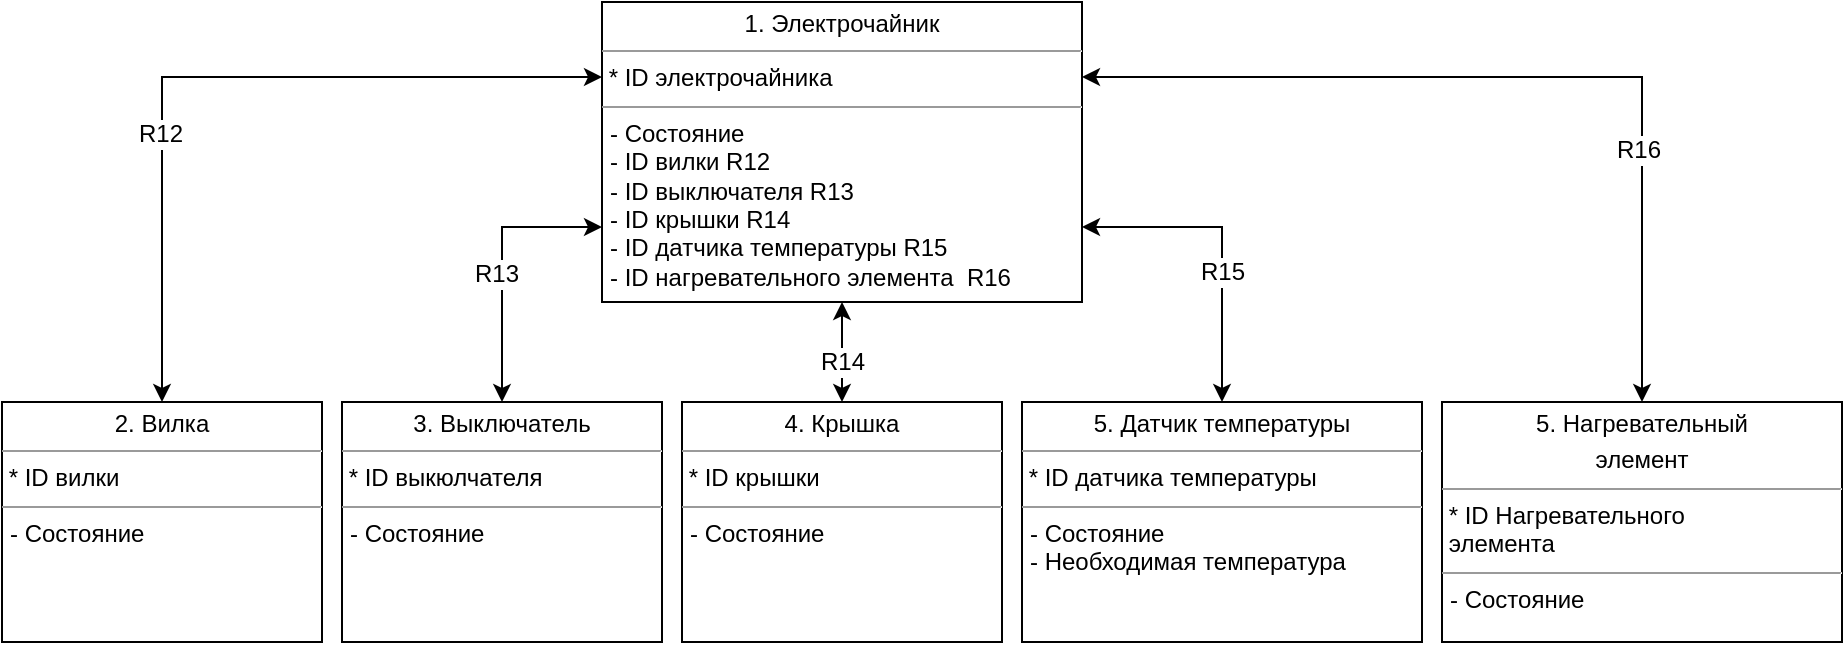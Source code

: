 <mxfile version="10.7.7" type="device"><diagram id="KDkEaqvDHQBtRwoejEr1" name="Page-1"><mxGraphModel dx="1640" dy="878" grid="1" gridSize="10" guides="1" tooltips="1" connect="1" arrows="1" fold="1" page="1" pageScale="1" pageWidth="827" pageHeight="1169" math="0" shadow="0"><root><mxCell id="0"/><mxCell id="1" parent="0"/><mxCell id="Km2GF7YwodbVcNLtuDJf-14" value="&lt;p style=&quot;margin: 0px ; margin-top: 4px ; text-align: center&quot;&gt;2. Вилка&lt;/p&gt;&lt;hr size=&quot;1&quot;&gt;&amp;nbsp;* ID вилки&lt;br&gt;&lt;hr size=&quot;1&quot;&gt;&lt;p style=&quot;margin: 0px ; margin-left: 4px&quot;&gt;- Состояние&lt;br&gt;&lt;/p&gt;" style="verticalAlign=top;align=left;overflow=fill;fontSize=12;fontFamily=Helvetica;html=1;" vertex="1" parent="1"><mxGeometry x="40" y="240" width="160" height="120" as="geometry"/></mxCell><mxCell id="Km2GF7YwodbVcNLtuDJf-16" value="&lt;p style=&quot;margin: 0px ; margin-top: 4px ; text-align: center&quot;&gt;3. Выключатель&lt;/p&gt;&lt;hr size=&quot;1&quot;&gt;&amp;nbsp;* ID выкюлчателя&lt;br&gt;&lt;hr size=&quot;1&quot;&gt;&lt;p style=&quot;margin: 0px ; margin-left: 4px&quot;&gt;- Состояние&lt;br&gt;&lt;/p&gt;" style="verticalAlign=top;align=left;overflow=fill;fontSize=12;fontFamily=Helvetica;html=1;" vertex="1" parent="1"><mxGeometry x="210" y="240" width="160" height="120" as="geometry"/></mxCell><mxCell id="Km2GF7YwodbVcNLtuDJf-17" value="&lt;p style=&quot;margin: 0px ; margin-top: 4px ; text-align: center&quot;&gt;4. Крышка&lt;br&gt;&lt;/p&gt;&lt;hr size=&quot;1&quot;&gt;&amp;nbsp;* ID крышки&lt;br&gt;&lt;hr size=&quot;1&quot;&gt;&lt;p style=&quot;margin: 0px ; margin-left: 4px&quot;&gt;- Состояние&lt;br&gt;&lt;/p&gt;" style="verticalAlign=top;align=left;overflow=fill;fontSize=12;fontFamily=Helvetica;html=1;" vertex="1" parent="1"><mxGeometry x="380" y="240" width="160" height="120" as="geometry"/></mxCell><mxCell id="Km2GF7YwodbVcNLtuDJf-18" value="&lt;p style=&quot;margin: 0px ; margin-top: 4px ; text-align: center&quot;&gt;5. Датчик температуры&lt;br&gt;&lt;/p&gt;&lt;hr size=&quot;1&quot;&gt;&lt;div&gt;&amp;nbsp;* ID датчика температуры&lt;/div&gt;&lt;hr size=&quot;1&quot;&gt;&lt;p style=&quot;margin: 0px ; margin-left: 4px&quot;&gt;- Состояние&lt;/p&gt;&lt;p style=&quot;margin: 0px ; margin-left: 4px&quot;&gt;- Необходимая температура&lt;br&gt;&lt;/p&gt;" style="verticalAlign=top;align=left;overflow=fill;fontSize=12;fontFamily=Helvetica;html=1;" vertex="1" parent="1"><mxGeometry x="550" y="240" width="200" height="120" as="geometry"/></mxCell><mxCell id="Km2GF7YwodbVcNLtuDJf-20" value="&lt;p style=&quot;margin: 0px ; margin-top: 4px ; text-align: center&quot;&gt;5. Нагревательный&lt;/p&gt;&lt;p style=&quot;margin: 0px ; margin-top: 4px ; text-align: center&quot;&gt;элемент&lt;br&gt;&lt;/p&gt;&lt;hr size=&quot;1&quot;&gt;&lt;div&gt;&amp;nbsp;* ID Нагревательного&lt;/div&gt;&lt;div&gt;&amp;nbsp;элемента&lt;br&gt;&lt;/div&gt;&lt;hr size=&quot;1&quot;&gt;&lt;p style=&quot;margin: 0px ; margin-left: 4px&quot;&gt;- Состояние&lt;/p&gt;" style="verticalAlign=top;align=left;overflow=fill;fontSize=12;fontFamily=Helvetica;html=1;" vertex="1" parent="1"><mxGeometry x="760" y="240" width="200" height="120" as="geometry"/></mxCell><mxCell id="Km2GF7YwodbVcNLtuDJf-27" style="edgeStyle=orthogonalEdgeStyle;rounded=0;orthogonalLoop=1;jettySize=auto;html=1;exitX=0.5;exitY=1;exitDx=0;exitDy=0;entryX=0.5;entryY=0;entryDx=0;entryDy=0;startArrow=classic;startFill=1;" edge="1" parent="1" source="Km2GF7YwodbVcNLtuDJf-21" target="Km2GF7YwodbVcNLtuDJf-17"><mxGeometry relative="1" as="geometry"/></mxCell><mxCell id="Km2GF7YwodbVcNLtuDJf-34" value="R14" style="text;html=1;resizable=0;points=[];align=center;verticalAlign=middle;labelBackgroundColor=#ffffff;" vertex="1" connectable="0" parent="Km2GF7YwodbVcNLtuDJf-27"><mxGeometry x="0.213" relative="1" as="geometry"><mxPoint y="-0.5" as="offset"/></mxGeometry></mxCell><mxCell id="Km2GF7YwodbVcNLtuDJf-28" style="edgeStyle=orthogonalEdgeStyle;rounded=0;orthogonalLoop=1;jettySize=auto;html=1;exitX=0;exitY=0.75;exitDx=0;exitDy=0;startArrow=classic;startFill=1;" edge="1" parent="1" source="Km2GF7YwodbVcNLtuDJf-21" target="Km2GF7YwodbVcNLtuDJf-16"><mxGeometry relative="1" as="geometry"/></mxCell><mxCell id="Km2GF7YwodbVcNLtuDJf-33" value="R13" style="text;html=1;resizable=0;points=[];align=center;verticalAlign=middle;labelBackgroundColor=#ffffff;" vertex="1" connectable="0" parent="Km2GF7YwodbVcNLtuDJf-28"><mxGeometry x="-0.27" y="23" relative="1" as="geometry"><mxPoint x="-26" y="23" as="offset"/></mxGeometry></mxCell><mxCell id="Km2GF7YwodbVcNLtuDJf-29" style="edgeStyle=orthogonalEdgeStyle;rounded=0;orthogonalLoop=1;jettySize=auto;html=1;exitX=1;exitY=0.75;exitDx=0;exitDy=0;entryX=0.5;entryY=0;entryDx=0;entryDy=0;startArrow=classic;startFill=1;" edge="1" parent="1" source="Km2GF7YwodbVcNLtuDJf-21" target="Km2GF7YwodbVcNLtuDJf-18"><mxGeometry relative="1" as="geometry"/></mxCell><mxCell id="Km2GF7YwodbVcNLtuDJf-35" value="R15" style="text;html=1;resizable=0;points=[];align=center;verticalAlign=middle;labelBackgroundColor=#ffffff;" vertex="1" connectable="0" parent="Km2GF7YwodbVcNLtuDJf-29"><mxGeometry x="-0.119" y="-22" relative="1" as="geometry"><mxPoint as="offset"/></mxGeometry></mxCell><mxCell id="Km2GF7YwodbVcNLtuDJf-30" style="edgeStyle=orthogonalEdgeStyle;rounded=0;orthogonalLoop=1;jettySize=auto;html=1;exitX=0;exitY=0.25;exitDx=0;exitDy=0;entryX=0.5;entryY=0;entryDx=0;entryDy=0;startArrow=classic;startFill=1;" edge="1" parent="1" source="Km2GF7YwodbVcNLtuDJf-21" target="Km2GF7YwodbVcNLtuDJf-14"><mxGeometry relative="1" as="geometry"/></mxCell><mxCell id="Km2GF7YwodbVcNLtuDJf-32" value="R12" style="text;html=1;resizable=0;points=[];align=center;verticalAlign=middle;labelBackgroundColor=#ffffff;" vertex="1" connectable="0" parent="Km2GF7YwodbVcNLtuDJf-30"><mxGeometry x="0.152" y="28" relative="1" as="geometry"><mxPoint x="-29" y="28" as="offset"/></mxGeometry></mxCell><mxCell id="Km2GF7YwodbVcNLtuDJf-31" style="edgeStyle=orthogonalEdgeStyle;rounded=0;orthogonalLoop=1;jettySize=auto;html=1;exitX=1;exitY=0.25;exitDx=0;exitDy=0;entryX=0.5;entryY=0;entryDx=0;entryDy=0;startArrow=classic;startFill=1;" edge="1" parent="1" source="Km2GF7YwodbVcNLtuDJf-21" target="Km2GF7YwodbVcNLtuDJf-20"><mxGeometry relative="1" as="geometry"/></mxCell><mxCell id="Km2GF7YwodbVcNLtuDJf-36" value="&lt;div&gt;R16&lt;/div&gt;" style="text;html=1;resizable=0;points=[];align=center;verticalAlign=middle;labelBackgroundColor=#ffffff;" vertex="1" connectable="0" parent="Km2GF7YwodbVcNLtuDJf-31"><mxGeometry x="0.255" y="-36" relative="1" as="geometry"><mxPoint as="offset"/></mxGeometry></mxCell><mxCell id="Km2GF7YwodbVcNLtuDJf-21" value="&lt;p style=&quot;margin: 0px ; margin-top: 4px ; text-align: center&quot;&gt;1. Электрочайник&lt;br&gt;&lt;/p&gt;&lt;hr size=&quot;1&quot;&gt;&lt;div&gt;&amp;nbsp;* ID электрочайника&lt;br&gt;&lt;/div&gt;&lt;hr size=&quot;1&quot;&gt;&lt;p style=&quot;margin: 0px ; margin-left: 4px&quot;&gt;- Состояние&lt;/p&gt;&lt;p style=&quot;margin: 0px ; margin-left: 4px&quot;&gt;- ID вилки R12&lt;/p&gt;&lt;p style=&quot;margin: 0px ; margin-left: 4px&quot;&gt;- ID выключателя R13&lt;/p&gt;&lt;p style=&quot;margin: 0px ; margin-left: 4px&quot;&gt;- ID крышки R14&lt;/p&gt;&lt;p style=&quot;margin: 0px ; margin-left: 4px&quot;&gt;- ID датчика температуры R15&lt;/p&gt;&lt;p style=&quot;margin: 0px ; margin-left: 4px&quot;&gt;- ID нагревательного элемента&amp;nbsp; R16&lt;br&gt;&lt;/p&gt;" style="verticalAlign=top;align=left;overflow=fill;fontSize=12;fontFamily=Helvetica;html=1;" vertex="1" parent="1"><mxGeometry x="340" y="40" width="240" height="150" as="geometry"/></mxCell></root></mxGraphModel></diagram></mxfile>